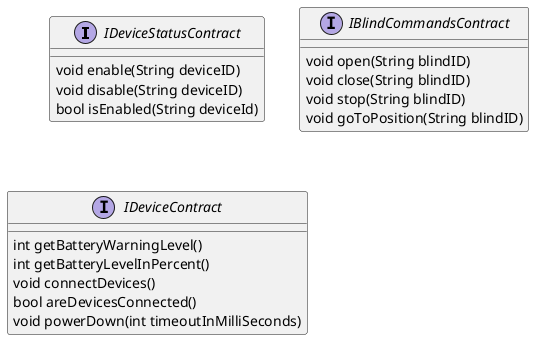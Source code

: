 @startuml Contracts

interface IDeviceStatusContract {
    void enable(String deviceID)
    void disable(String deviceID)
    bool isEnabled(String deviceId)
}

interface IBlindCommandsContract {
    void open(String blindID)
    void close(String blindID)
    void stop(String blindID)
    void goToPosition(String blindID)
}

interface IDeviceContract {
    int getBatteryWarningLevel()
    int getBatteryLevelInPercent()
    void connectDevices()
    bool areDevicesConnected()
    void powerDown(int timeoutInMilliSeconds)
}

@enduml